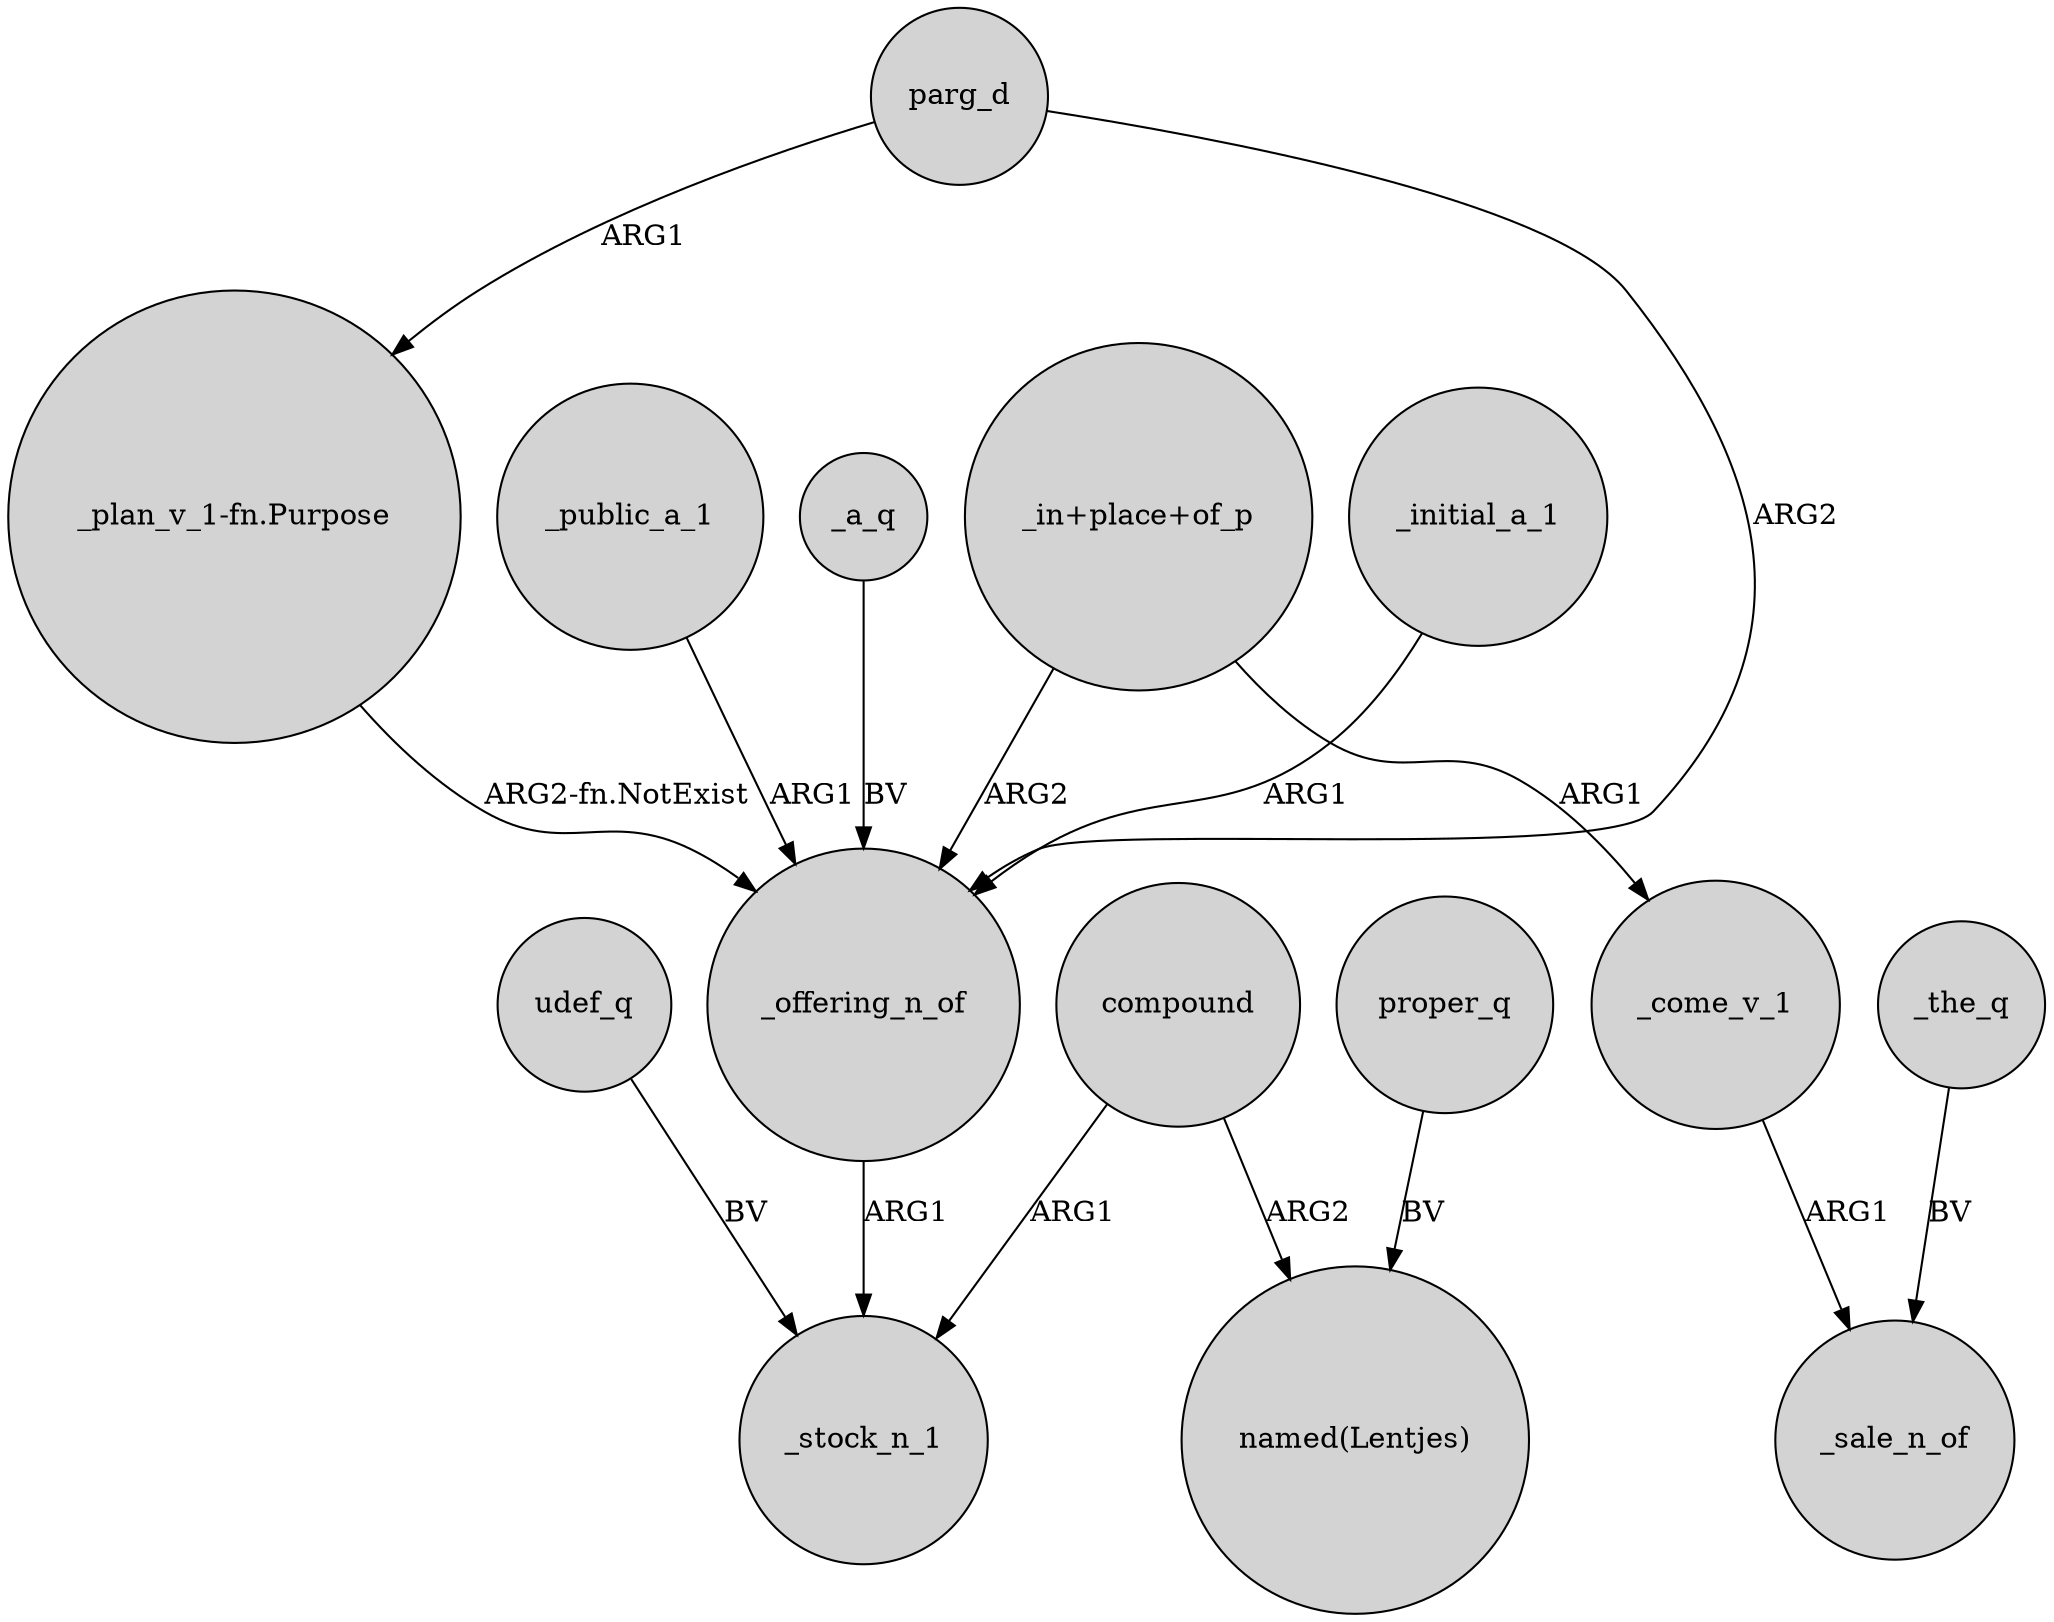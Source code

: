 digraph {
	node [shape=circle style=filled]
	"_plan_v_1-fn.Purpose" -> _offering_n_of [label="ARG2-fn.NotExist"]
	udef_q -> _stock_n_1 [label=BV]
	_the_q -> _sale_n_of [label=BV]
	_public_a_1 -> _offering_n_of [label=ARG1]
	compound -> _stock_n_1 [label=ARG1]
	compound -> "named(Lentjes)" [label=ARG2]
	proper_q -> "named(Lentjes)" [label=BV]
	_come_v_1 -> _sale_n_of [label=ARG1]
	_offering_n_of -> _stock_n_1 [label=ARG1]
	_a_q -> _offering_n_of [label=BV]
	"_in+place+of_p" -> _come_v_1 [label=ARG1]
	_initial_a_1 -> _offering_n_of [label=ARG1]
	parg_d -> "_plan_v_1-fn.Purpose" [label=ARG1]
	parg_d -> _offering_n_of [label=ARG2]
	"_in+place+of_p" -> _offering_n_of [label=ARG2]
}
